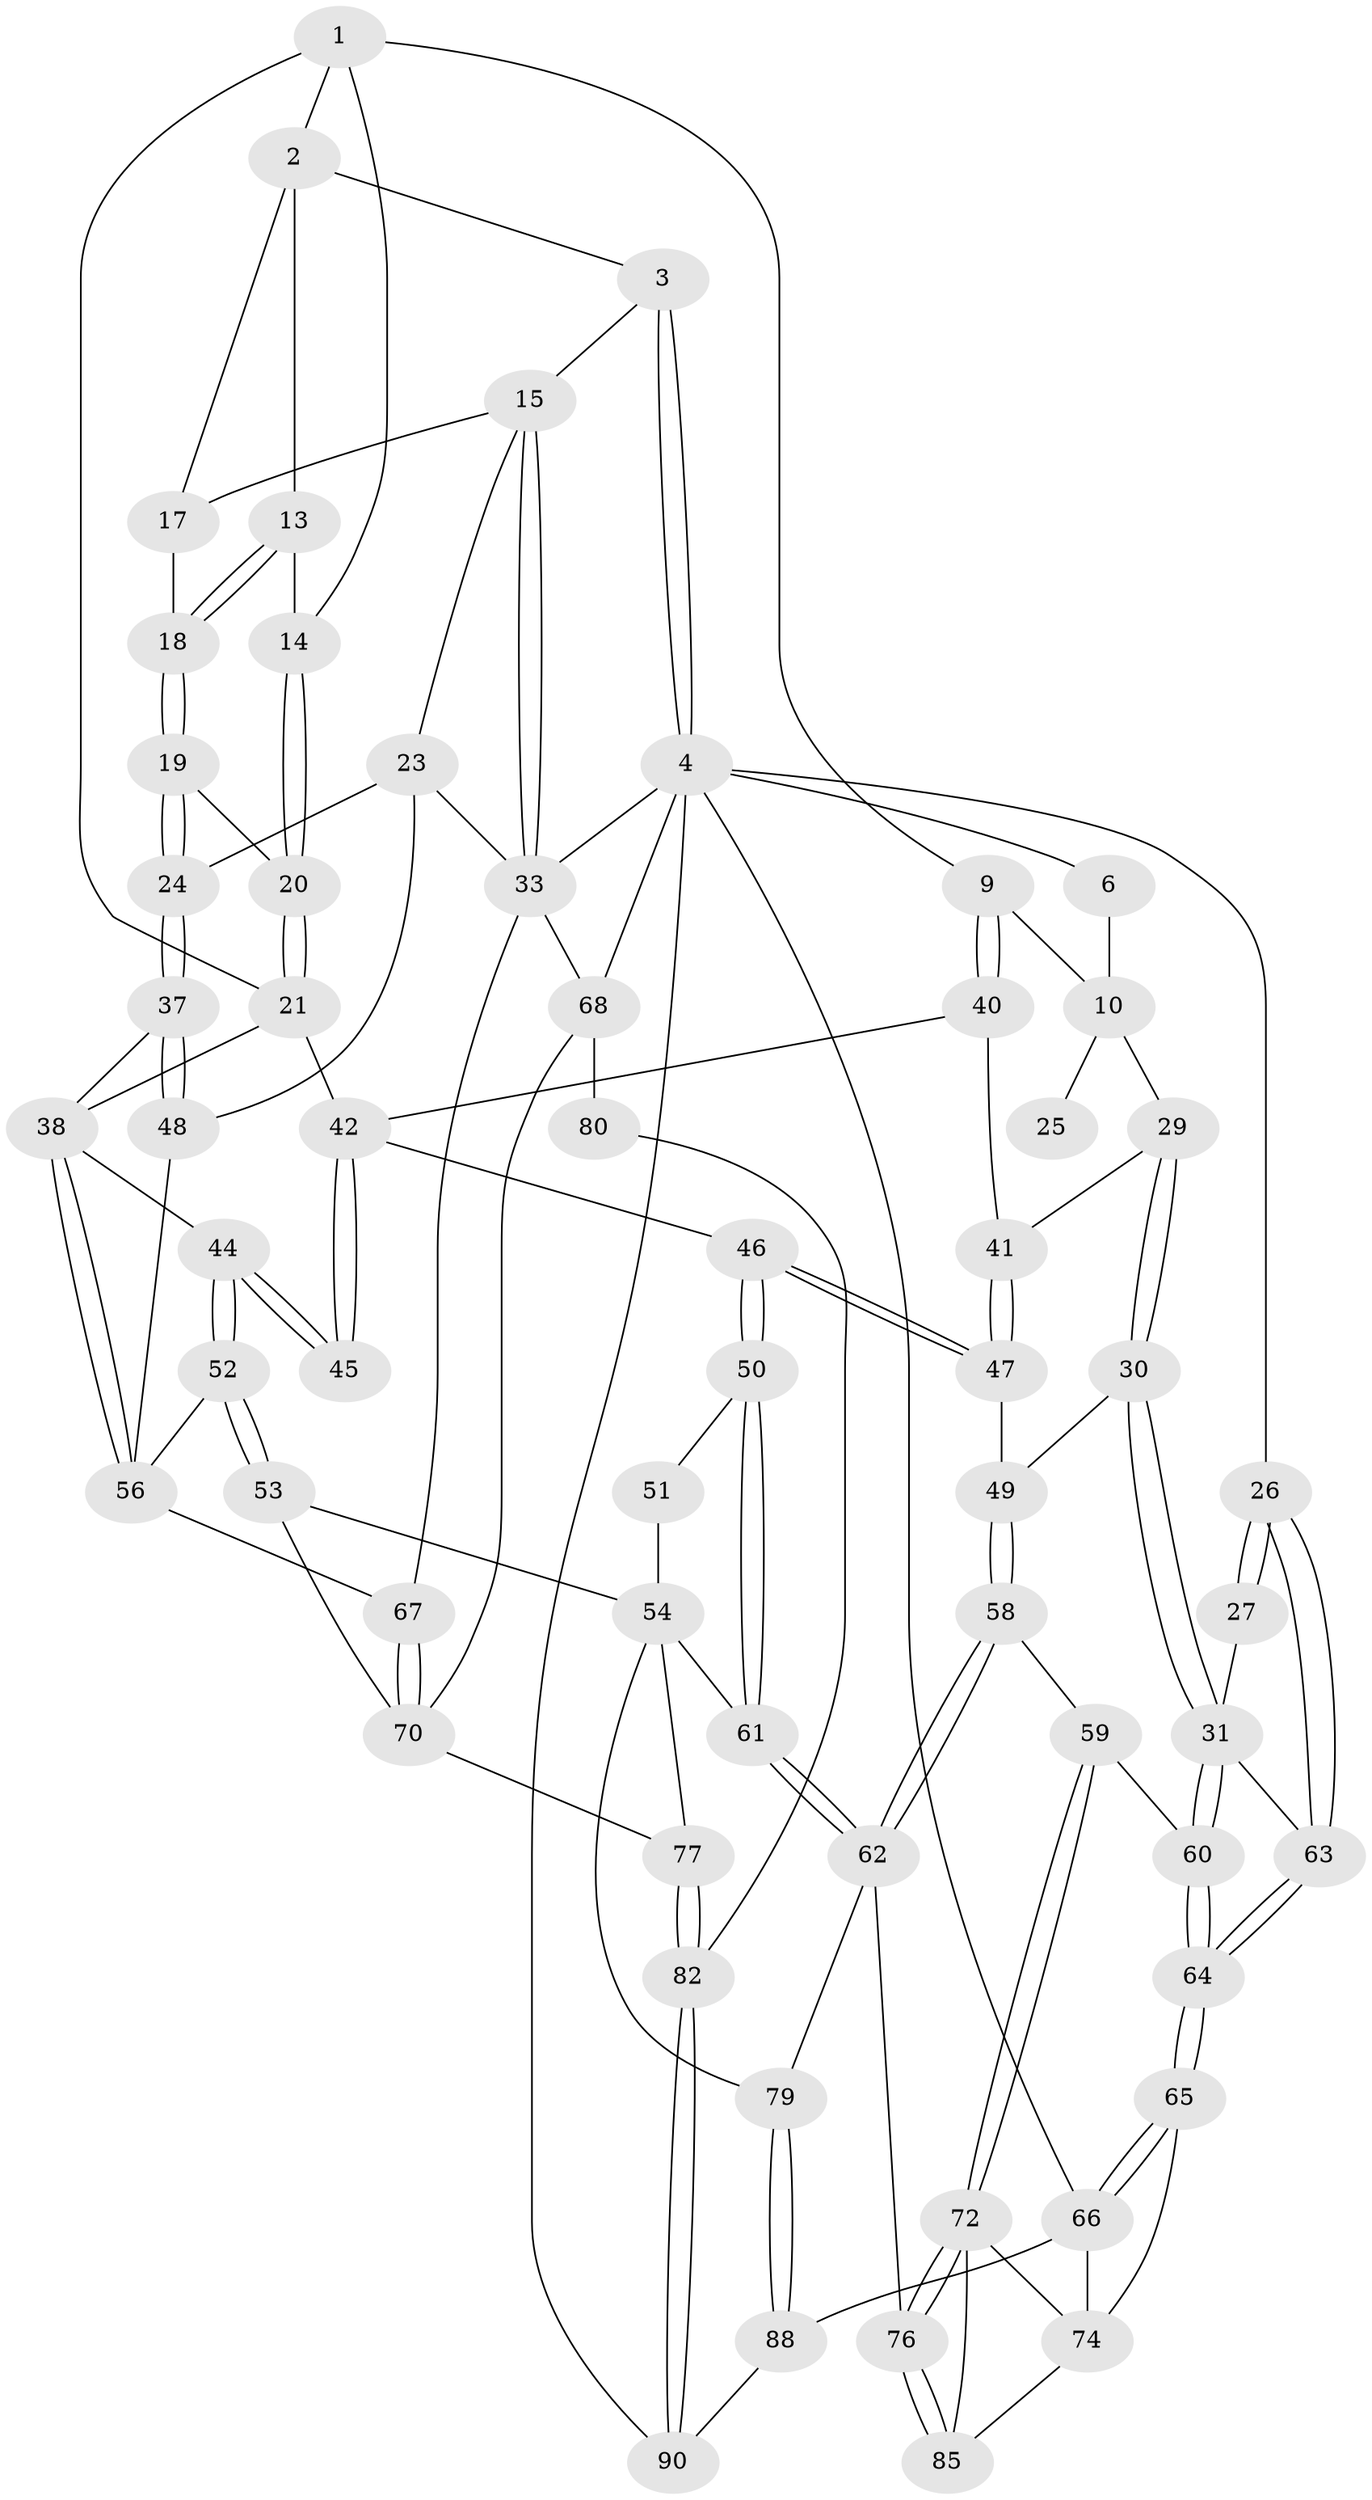 // original degree distribution, {3: 0.044444444444444446, 4: 0.2111111111111111, 6: 0.23333333333333334, 5: 0.5111111111111111}
// Generated by graph-tools (version 1.1) at 2025/21/03/04/25 18:21:23]
// undirected, 63 vertices, 141 edges
graph export_dot {
graph [start="1"]
  node [color=gray90,style=filled];
  1 [pos="+0.3987868181343076+0",super="+7"];
  2 [pos="+0.6844788635014255+0",super="+12"];
  3 [pos="+0.8272394221047404+0"];
  4 [pos="+1+0",super="+87+5"];
  6 [pos="+0.2577781261521737+0"];
  9 [pos="+0.3733401395730232+0.23198553028378938"];
  10 [pos="+0.37008657574176+0.22991213767698046",super="+28+11"];
  13 [pos="+0.6001052301832971+0.03697412871861775"];
  14 [pos="+0.5649225507261049+0.08325992494374815"];
  15 [pos="+0.861934147369658+0.1561072489024465",super="+16"];
  17 [pos="+0.7310315236349807+0.18080397821547728"];
  18 [pos="+0.6857986073298898+0.1908075514765705"];
  19 [pos="+0.6593177215977037+0.21423461055959295"];
  20 [pos="+0.6073533644802366+0.23305602616490717"];
  21 [pos="+0.5999474834249379+0.24135205598147036",super="+22"];
  23 [pos="+0.764279323937794+0.23398335422379815",super="+35"];
  24 [pos="+0.7413638691362147+0.34463634888760636"];
  25 [pos="+0.12989579411597169+0.1700878013733738"];
  26 [pos="+0+0"];
  27 [pos="+0.042880475971897286+0.11937121598501826"];
  29 [pos="+0.14005631746326022+0.3403241350741695"];
  30 [pos="+0.10315571975936598+0.37639985538810333"];
  31 [pos="+0.06492664914085126+0.38495095031306786",super="+32"];
  33 [pos="+1+0.3312813608549695",super="+34+36"];
  37 [pos="+0.743297843415628+0.3694061629710378"];
  38 [pos="+0.7303338955679675+0.3734754338509907",super="+39"];
  40 [pos="+0.3351285658372155+0.3362900768910063"];
  41 [pos="+0.26256197199797104+0.3859789356739485"];
  42 [pos="+0.47390398263512523+0.3266443628143257",super="+43"];
  44 [pos="+0.5891449020974424+0.4346471698352813"];
  45 [pos="+0.49914344836669167+0.3669637615404828"];
  46 [pos="+0.34179796127439477+0.5249792623021241"];
  47 [pos="+0.23455627286467554+0.43842648218397856"];
  48 [pos="+0.8353999467428643+0.39860930833557484"];
  49 [pos="+0.18252540857371605+0.43945519519266757"];
  50 [pos="+0.3473556694809649+0.5447395655095938"];
  51 [pos="+0.49081534761938905+0.3816878703388314"];
  52 [pos="+0.5862645195828646+0.5367616006183267"];
  53 [pos="+0.547085371311811+0.582173841135758"];
  54 [pos="+0.4817561354480323+0.6186581656171195",super="+55+78"];
  56 [pos="+0.7006372625962364+0.5538440571422935",super="+57"];
  58 [pos="+0.19337395400816007+0.6238220210558048"];
  59 [pos="+0.1846929328360564+0.6258968384110382"];
  60 [pos="+0.0877890971041084+0.596174509888322"];
  61 [pos="+0.35776130999915023+0.6265090661472654"];
  62 [pos="+0.35043163552866435+0.6332471825740065",super="+75"];
  63 [pos="+0+0.38197343643654574"];
  64 [pos="+0+0.6979285134212012"];
  65 [pos="+0+0.7687013404719125"];
  66 [pos="+0+1",super="+89"];
  67 [pos="+0.8127940403467797+0.6522687006458"];
  68 [pos="+1+0.6584946261114561",super="+84+69"];
  70 [pos="+0.8336886766326159+0.7100365565277579",super="+71"];
  72 [pos="+0.12171849924351567+0.7967317851383728",super="+73"];
  74 [pos="+0.011173190889761195+0.8198966828853732",super="+86"];
  76 [pos="+0.23285693310348873+0.8737740467585952"];
  77 [pos="+0.699946003485892+0.8253407225380209"];
  79 [pos="+0.5279957694273033+0.9826933727328537"];
  80 [pos="+0.8797662096911528+0.8106275484248913",super="+81"];
  82 [pos="+0.8149162535980647+0.9599472532659076"];
  85 [pos="+0.1884302692708327+1"];
  88 [pos="+0.5190791988521815+1"];
  90 [pos="+0.7720090526226178+1"];
  1 -- 2;
  1 -- 9;
  1 -- 14;
  1 -- 21;
  2 -- 3;
  2 -- 17;
  2 -- 13;
  3 -- 4;
  3 -- 4;
  3 -- 15;
  4 -- 33;
  4 -- 66 [weight=2];
  4 -- 90;
  4 -- 68;
  4 -- 26;
  4 -- 6;
  6 -- 10;
  9 -- 10;
  9 -- 40;
  9 -- 40;
  10 -- 25 [weight=2];
  10 -- 29;
  13 -- 14;
  13 -- 18;
  13 -- 18;
  14 -- 20;
  14 -- 20;
  15 -- 33;
  15 -- 33;
  15 -- 17;
  15 -- 23;
  17 -- 18;
  18 -- 19;
  18 -- 19;
  19 -- 20;
  19 -- 24;
  19 -- 24;
  20 -- 21;
  20 -- 21;
  21 -- 38;
  21 -- 42;
  23 -- 24;
  23 -- 48;
  23 -- 33;
  24 -- 37;
  24 -- 37;
  26 -- 27;
  26 -- 27;
  26 -- 63;
  26 -- 63;
  27 -- 31;
  29 -- 30;
  29 -- 30;
  29 -- 41;
  30 -- 31;
  30 -- 31;
  30 -- 49;
  31 -- 60;
  31 -- 60;
  31 -- 63;
  33 -- 67;
  33 -- 68;
  37 -- 38;
  37 -- 48;
  37 -- 48;
  38 -- 56;
  38 -- 56;
  38 -- 44;
  40 -- 41;
  40 -- 42;
  41 -- 47;
  41 -- 47;
  42 -- 45;
  42 -- 45;
  42 -- 46;
  44 -- 45;
  44 -- 45;
  44 -- 52;
  44 -- 52;
  46 -- 47;
  46 -- 47;
  46 -- 50;
  46 -- 50;
  47 -- 49;
  48 -- 56;
  49 -- 58;
  49 -- 58;
  50 -- 51;
  50 -- 61;
  50 -- 61;
  51 -- 54;
  52 -- 53;
  52 -- 53;
  52 -- 56;
  53 -- 54;
  53 -- 70;
  54 -- 61;
  54 -- 77;
  54 -- 79;
  56 -- 67;
  58 -- 59;
  58 -- 62;
  58 -- 62;
  59 -- 60;
  59 -- 72;
  59 -- 72;
  60 -- 64;
  60 -- 64;
  61 -- 62;
  61 -- 62;
  62 -- 76;
  62 -- 79;
  63 -- 64;
  63 -- 64;
  64 -- 65;
  64 -- 65;
  65 -- 66;
  65 -- 66;
  65 -- 74;
  66 -- 88;
  66 -- 74;
  67 -- 70;
  67 -- 70;
  68 -- 80 [weight=2];
  68 -- 70;
  70 -- 77;
  72 -- 76;
  72 -- 76;
  72 -- 74;
  72 -- 85;
  74 -- 85;
  76 -- 85;
  76 -- 85;
  77 -- 82;
  77 -- 82;
  79 -- 88;
  79 -- 88;
  80 -- 82;
  82 -- 90;
  82 -- 90;
  88 -- 90;
}
